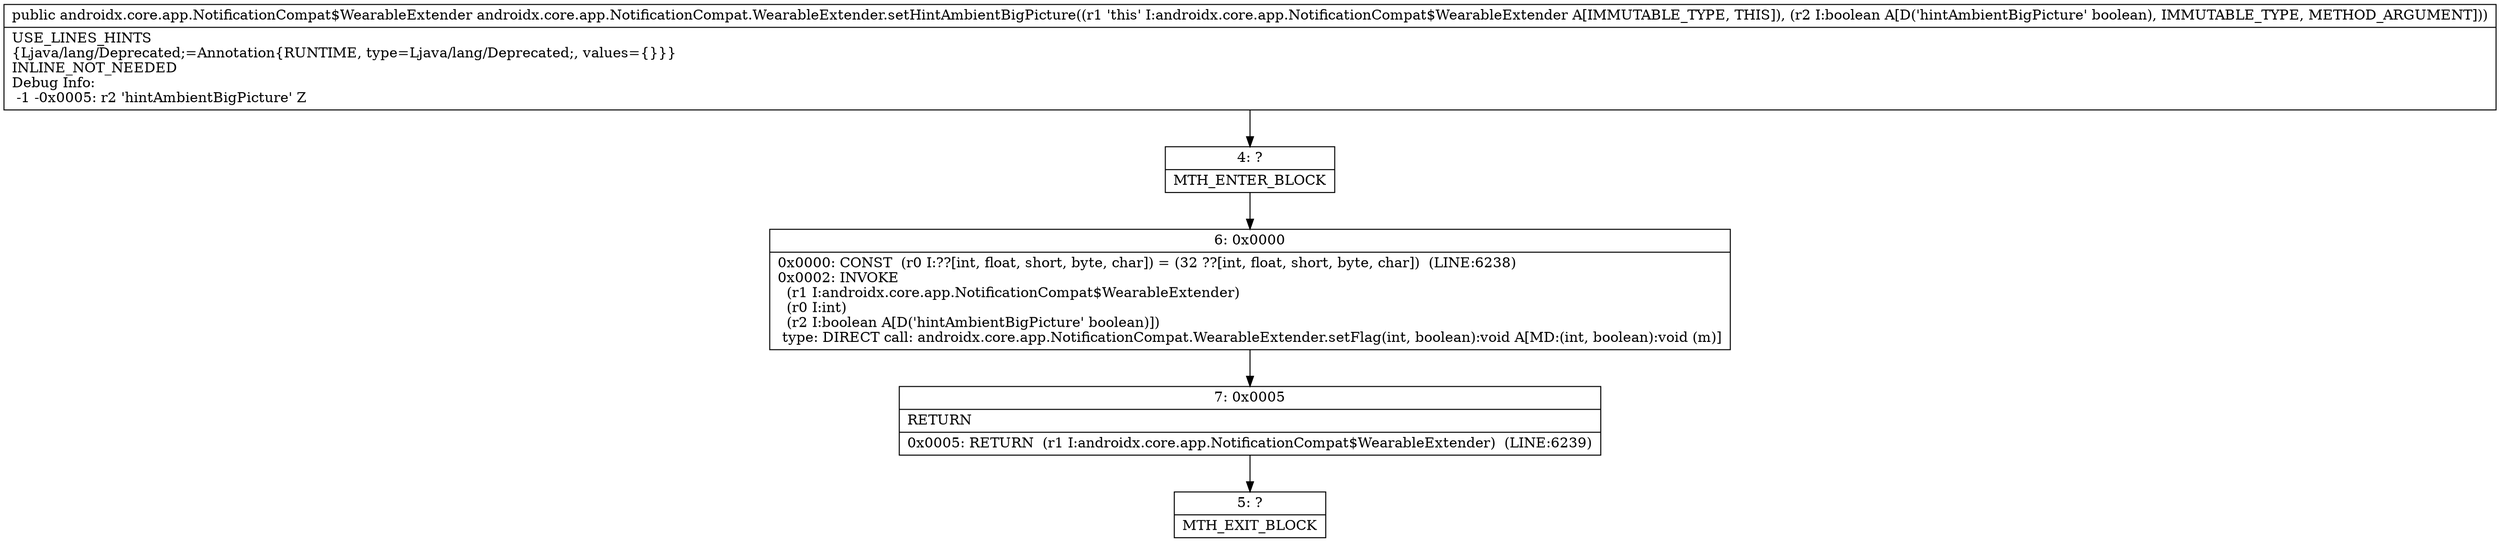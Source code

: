digraph "CFG forandroidx.core.app.NotificationCompat.WearableExtender.setHintAmbientBigPicture(Z)Landroidx\/core\/app\/NotificationCompat$WearableExtender;" {
Node_4 [shape=record,label="{4\:\ ?|MTH_ENTER_BLOCK\l}"];
Node_6 [shape=record,label="{6\:\ 0x0000|0x0000: CONST  (r0 I:??[int, float, short, byte, char]) = (32 ??[int, float, short, byte, char])  (LINE:6238)\l0x0002: INVOKE  \l  (r1 I:androidx.core.app.NotificationCompat$WearableExtender)\l  (r0 I:int)\l  (r2 I:boolean A[D('hintAmbientBigPicture' boolean)])\l type: DIRECT call: androidx.core.app.NotificationCompat.WearableExtender.setFlag(int, boolean):void A[MD:(int, boolean):void (m)]\l}"];
Node_7 [shape=record,label="{7\:\ 0x0005|RETURN\l|0x0005: RETURN  (r1 I:androidx.core.app.NotificationCompat$WearableExtender)  (LINE:6239)\l}"];
Node_5 [shape=record,label="{5\:\ ?|MTH_EXIT_BLOCK\l}"];
MethodNode[shape=record,label="{public androidx.core.app.NotificationCompat$WearableExtender androidx.core.app.NotificationCompat.WearableExtender.setHintAmbientBigPicture((r1 'this' I:androidx.core.app.NotificationCompat$WearableExtender A[IMMUTABLE_TYPE, THIS]), (r2 I:boolean A[D('hintAmbientBigPicture' boolean), IMMUTABLE_TYPE, METHOD_ARGUMENT]))  | USE_LINES_HINTS\l\{Ljava\/lang\/Deprecated;=Annotation\{RUNTIME, type=Ljava\/lang\/Deprecated;, values=\{\}\}\}\lINLINE_NOT_NEEDED\lDebug Info:\l  \-1 \-0x0005: r2 'hintAmbientBigPicture' Z\l}"];
MethodNode -> Node_4;Node_4 -> Node_6;
Node_6 -> Node_7;
Node_7 -> Node_5;
}

